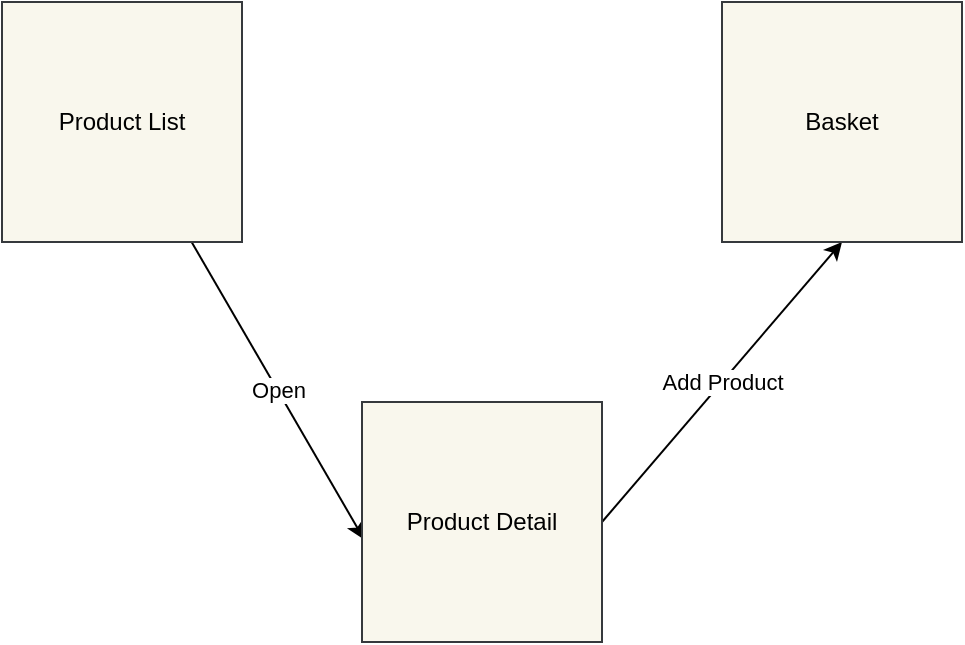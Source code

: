 <mxfile>
    <diagram id="DjAh7d_Hv9koKjloVGt1" name="Desktop">
        <mxGraphModel dx="669" dy="461" grid="1" gridSize="10" guides="1" tooltips="1" connect="1" arrows="1" fold="1" page="1" pageScale="1" pageWidth="827" pageHeight="1169" math="0" shadow="0">
            <root>
                <mxCell id="0"/>
                <mxCell id="1" parent="0"/>
                <mxCell id="jOvwUHeN-txElj9jPcHw-1" value="Open" style="edgeStyle=none;html=1;entryX=0.009;entryY=0.573;entryDx=0;entryDy=0;entryPerimeter=0;" parent="1" source="jOvwUHeN-txElj9jPcHw-2" target="jOvwUHeN-txElj9jPcHw-4" edge="1">
                    <mxGeometry relative="1" as="geometry"/>
                </mxCell>
                <mxCell id="jOvwUHeN-txElj9jPcHw-2" value="Product List" style="whiteSpace=wrap;html=1;aspect=fixed;fillColor=#f9f7ed;strokeColor=#36393d;fontColor=#000000;" parent="1" vertex="1">
                    <mxGeometry x="120" y="80" width="120" height="120" as="geometry"/>
                </mxCell>
                <mxCell id="jOvwUHeN-txElj9jPcHw-3" value="Add Product" style="edgeStyle=none;html=1;entryX=0.5;entryY=1;entryDx=0;entryDy=0;exitX=1;exitY=0.5;exitDx=0;exitDy=0;" parent="1" source="jOvwUHeN-txElj9jPcHw-4" target="jOvwUHeN-txElj9jPcHw-5" edge="1">
                    <mxGeometry relative="1" as="geometry">
                        <Array as="points"/>
                    </mxGeometry>
                </mxCell>
                <mxCell id="jOvwUHeN-txElj9jPcHw-4" value="Product Detail" style="whiteSpace=wrap;html=1;aspect=fixed;fillColor=#f9f7ed;strokeColor=#36393d;fontColor=#000000;" parent="1" vertex="1">
                    <mxGeometry x="300" y="280" width="120" height="120" as="geometry"/>
                </mxCell>
                <mxCell id="jOvwUHeN-txElj9jPcHw-5" value="Basket" style="whiteSpace=wrap;html=1;aspect=fixed;fillColor=#f9f7ed;strokeColor=#36393d;fontColor=#000000;" parent="1" vertex="1">
                    <mxGeometry x="480" y="80" width="120" height="120" as="geometry"/>
                </mxCell>
            </root>
        </mxGraphModel>
    </diagram>
    <diagram id="4wMw7QC9oLJbHQpY5VuY" name="Mobile">
        <mxGraphModel dx="669" dy="461" grid="1" gridSize="10" guides="1" tooltips="1" connect="1" arrows="1" fold="1" page="1" pageScale="1" pageWidth="827" pageHeight="1169" math="0" shadow="0">
            <root>
                <mxCell id="0"/>
                <mxCell id="1" parent="0"/>
                <mxCell id="6" value="Open" style="edgeStyle=none;html=1;entryX=0.009;entryY=0.573;entryDx=0;entryDy=0;entryPerimeter=0;" parent="1" source="2" target="3" edge="1">
                    <mxGeometry relative="1" as="geometry"/>
                </mxCell>
                <mxCell id="2" value="Product List" style="whiteSpace=wrap;html=1;aspect=fixed;fillColor=#f9f7ed;strokeColor=#36393d;fontColor=#000000;" parent="1" vertex="1">
                    <mxGeometry x="200" y="190" width="120" height="120" as="geometry"/>
                </mxCell>
                <mxCell id="7" value="Add Product" style="edgeStyle=none;html=1;entryX=0.5;entryY=1;entryDx=0;entryDy=0;" parent="1" source="3" target="4" edge="1">
                    <mxGeometry relative="1" as="geometry"/>
                </mxCell>
                <mxCell id="3" value="Product Detail" style="whiteSpace=wrap;html=1;aspect=fixed;fillColor=#f9f7ed;strokeColor=#36393d;fontColor=#000000;" parent="1" vertex="1">
                    <mxGeometry x="400" y="360" width="120" height="120" as="geometry"/>
                </mxCell>
                <mxCell id="4" value="Basket" style="whiteSpace=wrap;html=1;aspect=fixed;fillColor=#f9f7ed;strokeColor=#36393d;fontColor=#000000;" parent="1" vertex="1">
                    <mxGeometry x="640" y="190" width="120" height="120" as="geometry"/>
                </mxCell>
                <mxCell id="10" value="Toggle" style="edgeStyle=none;html=1;exitX=1;exitY=0.5;exitDx=0;exitDy=0;entryX=0.582;entryY=0.009;entryDx=0;entryDy=0;entryPerimeter=0;" parent="1" source="9" target="4" edge="1">
                    <mxGeometry relative="1" as="geometry"/>
                </mxCell>
                <mxCell id="9" value="NavBar" style="whiteSpace=wrap;html=1;aspect=fixed;fillColor=#f9f7ed;strokeColor=#36393d;fontColor=#000000;" parent="1" vertex="1">
                    <mxGeometry x="400" y="40" width="120" height="120" as="geometry"/>
                </mxCell>
            </root>
        </mxGraphModel>
    </diagram>
</mxfile>